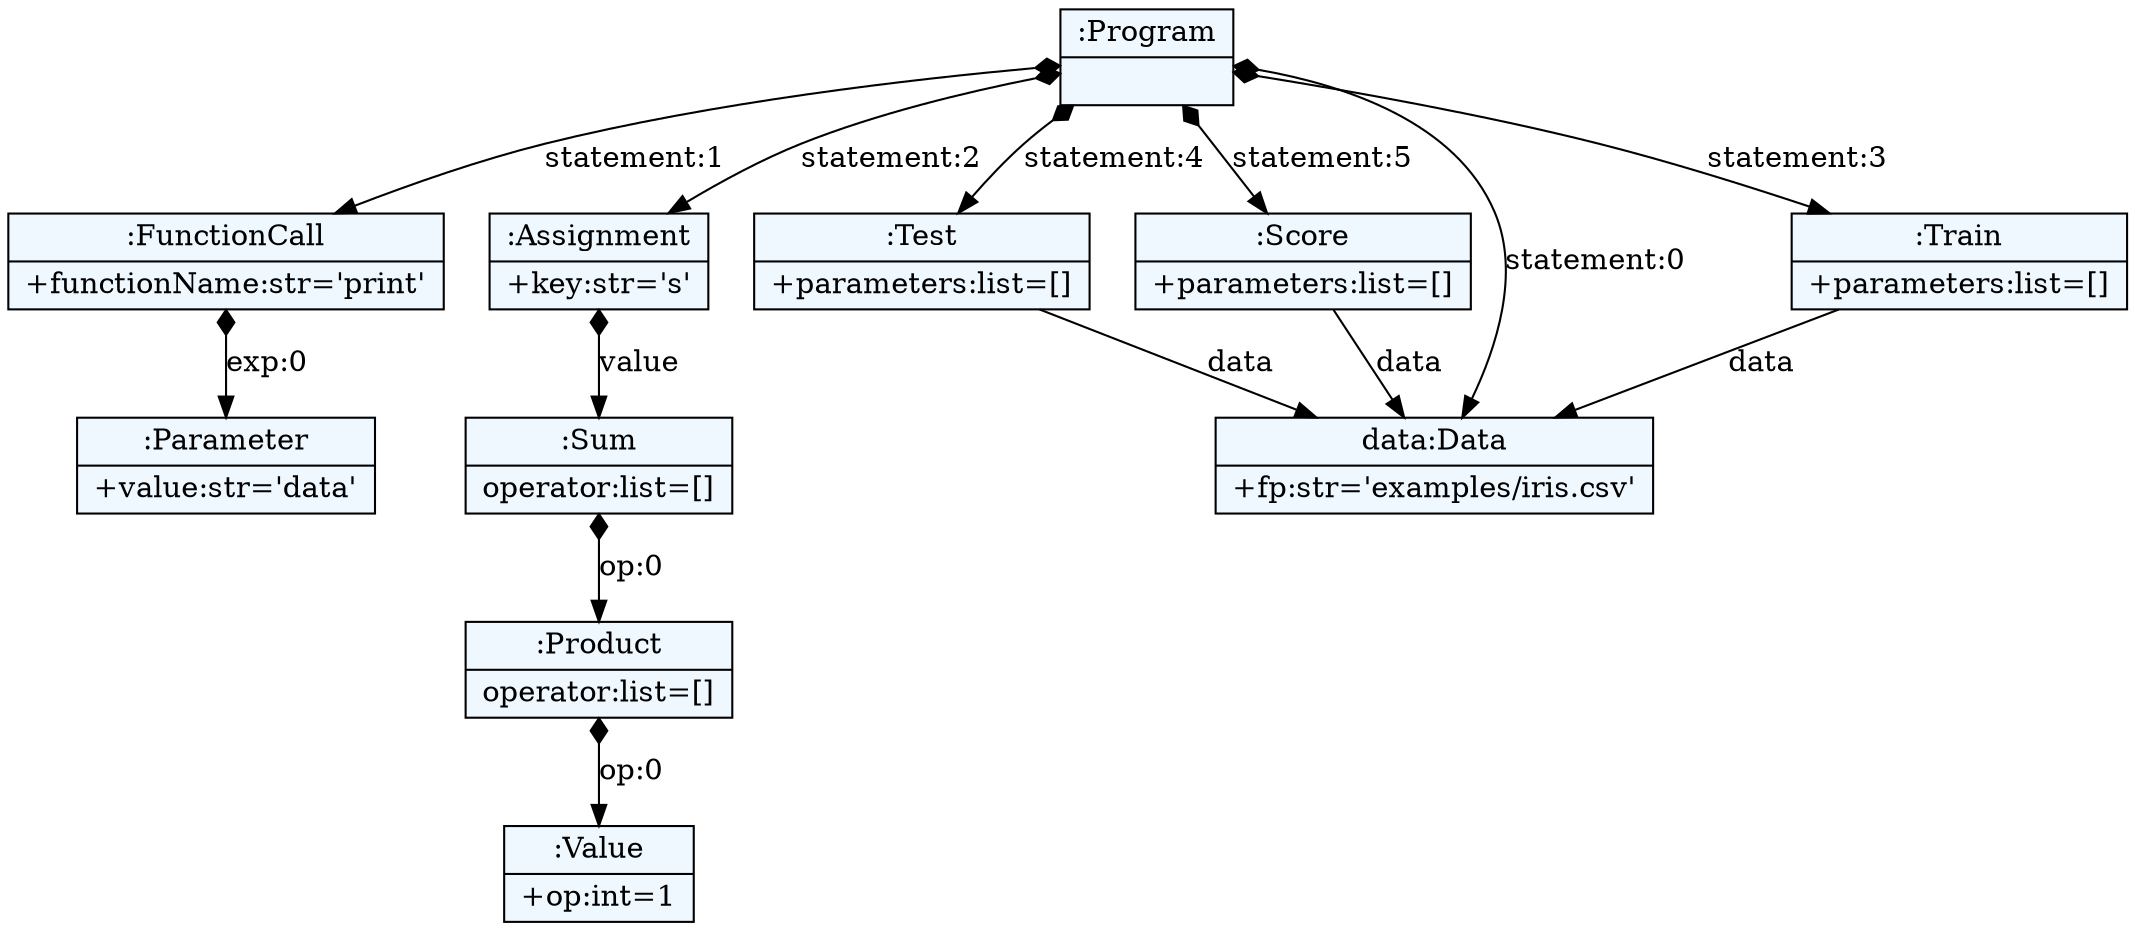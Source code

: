
    digraph textX {
    fontname = "Bitstream Vera Sans"
    fontsize = 8
    node[
        shape=record,
        style=filled,
        fillcolor=aliceblue
    ]
    nodesep = 0.3
    edge[dir=black,arrowtail=empty]


4497094352 -> 4497094160 [label="statement:0" arrowtail=diamond dir=both]
4497094160[label="{data:Data|+fp:str='examples/iris.csv'\l}"]
4497094352 -> 4497093072 [label="statement:1" arrowtail=diamond dir=both]
4497093072 -> 4497055952 [label="exp:0" arrowtail=diamond dir=both]
4497055952[label="{:Parameter|+value:str='data'\l}"]
4497093072[label="{:FunctionCall|+functionName:str='print'\l}"]
4497094352 -> 4497093008 [label="statement:2" arrowtail=diamond dir=both]
4497093008 -> 4497058896 [label="value" arrowtail=diamond dir=both]
4497058896 -> 4497057296 [label="op:0" arrowtail=diamond dir=both]
4497057296 -> 4497057168 [label="op:0" arrowtail=diamond dir=both]
4497057168[label="{:Value|+op:int=1\l}"]
4497057296[label="{:Product|operator:list=[]\l}"]
4497058896[label="{:Sum|operator:list=[]\l}"]
4497093008[label="{:Assignment|+key:str='s'\l}"]
4497094352 -> 4497092752 [label="statement:3" arrowtail=diamond dir=both]
4497092752 -> 4497094160 [label="data" ]
4497092752[label="{:Train|+parameters:list=[]\l}"]
4497094352 -> 4497055888 [label="statement:4" arrowtail=diamond dir=both]
4497055888 -> 4497094160 [label="data" ]
4497055888[label="{:Test|+parameters:list=[]\l}"]
4497094352 -> 4497056464 [label="statement:5" arrowtail=diamond dir=both]
4497056464 -> 4497094160 [label="data" ]
4497056464[label="{:Score|+parameters:list=[]\l}"]
4497094352[label="{:Program|}"]

}

